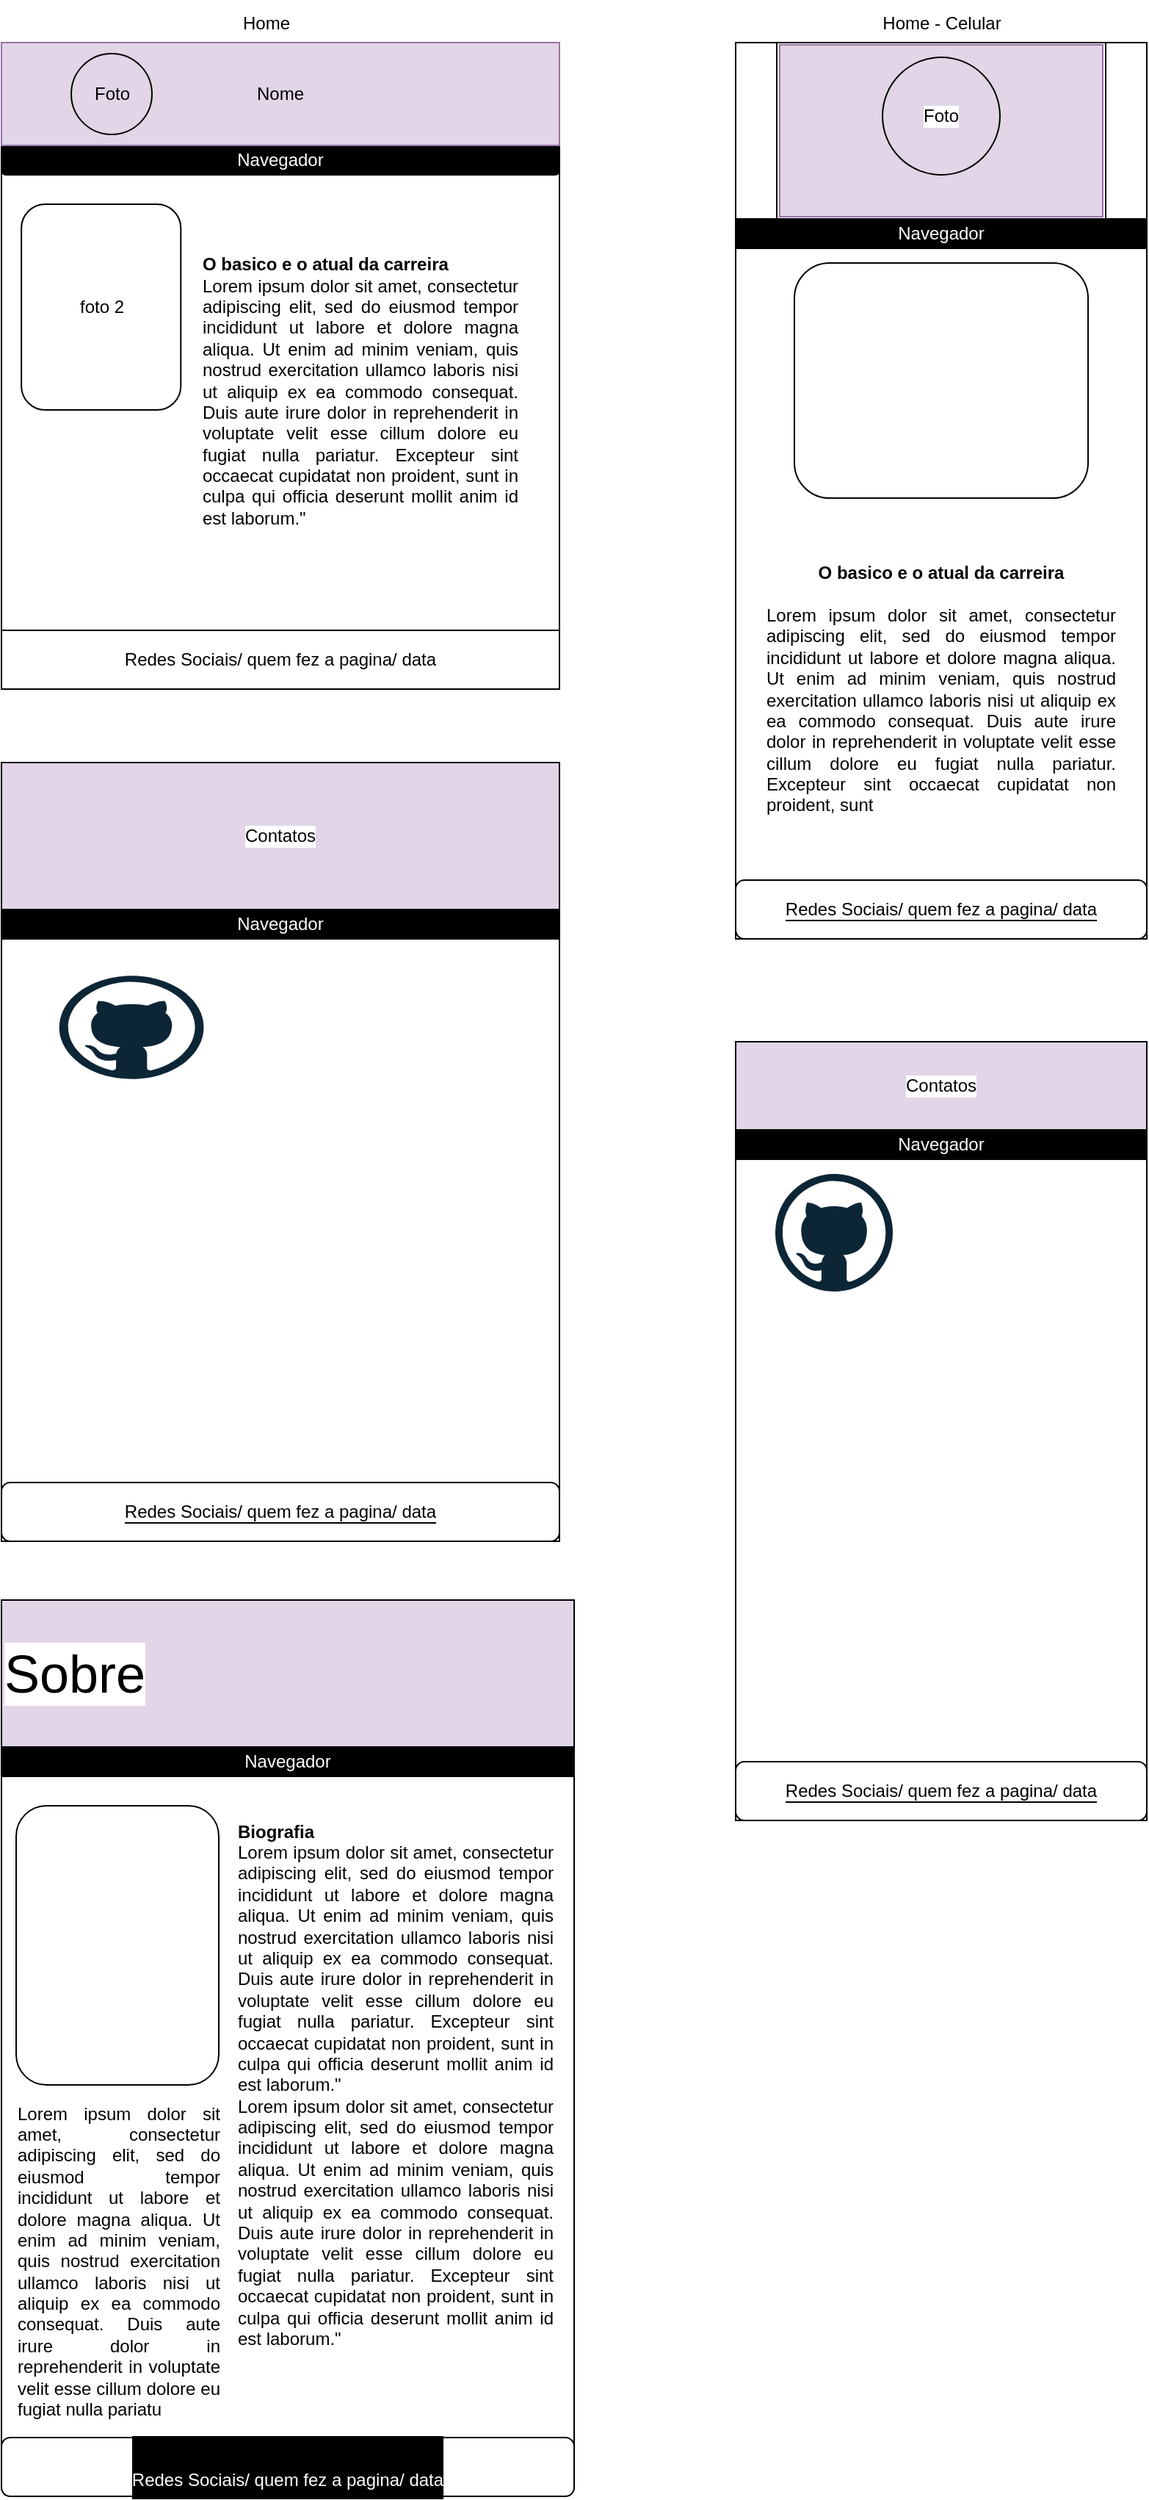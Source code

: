 <mxfile version="20.8.23" type="github"><diagram name="Página-1" id="rpdafAWeXL-NQUSYVQ4w"><mxGraphModel dx="1195" dy="657" grid="1" gridSize="10" guides="1" tooltips="1" connect="1" arrows="1" fold="1" page="1" pageScale="1" pageWidth="827" pageHeight="1169" math="0" shadow="0"><root><mxCell id="0"/><mxCell id="1" parent="0"/><mxCell id="2FCOKBEHhPyQ00szPP0Y-9" value="Ho" style="group" vertex="1" connectable="0" parent="1"><mxGeometry y="40" width="380" height="440" as="geometry"/></mxCell><mxCell id="2FCOKBEHhPyQ00szPP0Y-2" value="" style="rounded=0;whiteSpace=wrap;html=1;" vertex="1" parent="2FCOKBEHhPyQ00szPP0Y-9"><mxGeometry width="380" height="440" as="geometry"/></mxCell><mxCell id="2FCOKBEHhPyQ00szPP0Y-3" value="&lt;font color=&quot;#ffffff&quot;&gt;Navegador&lt;/font&gt;" style="rounded=1;whiteSpace=wrap;html=1;gradientColor=none;fillColor=#000000;" vertex="1" parent="2FCOKBEHhPyQ00szPP0Y-9"><mxGeometry y="70" width="380" height="20" as="geometry"/></mxCell><mxCell id="2FCOKBEHhPyQ00szPP0Y-4" value="Nome" style="rounded=0;whiteSpace=wrap;html=1;fillColor=#e1d5e7;strokeColor=#9673a6;" vertex="1" parent="2FCOKBEHhPyQ00szPP0Y-9"><mxGeometry width="380" height="70" as="geometry"/></mxCell><mxCell id="2FCOKBEHhPyQ00szPP0Y-5" value="foto 2" style="rounded=1;whiteSpace=wrap;html=1;strokeColor=#000000;fillColor=none;gradientColor=none;" vertex="1" parent="2FCOKBEHhPyQ00szPP0Y-9"><mxGeometry x="13.571" y="110" width="108.571" height="140" as="geometry"/></mxCell><mxCell id="2FCOKBEHhPyQ00szPP0Y-6" value="&lt;div style=&quot;text-align: justify;&quot;&gt;&lt;span style=&quot;background-color: initial;&quot;&gt;&lt;br&gt;&lt;/span&gt;&lt;/div&gt;&lt;div style=&quot;text-align: justify;&quot;&gt;&lt;span style=&quot;background-color: initial;&quot;&gt;&lt;b&gt;O basico e o atual da carreira&lt;/b&gt;&lt;/span&gt;&lt;/div&gt;&lt;div style=&quot;text-align: justify;&quot;&gt;&lt;span style=&quot;background-color: initial;&quot;&gt;Lorem ipsum dolor sit amet, consectetur adipiscing elit, sed do eiusmod tempor incididunt ut labore et dolore magna aliqua. Ut enim ad minim veniam, quis nostrud exercitation ullamco laboris nisi ut aliquip ex ea commodo consequat. Duis aute irure dolor in reprehenderit in voluptate velit esse cillum dolore eu fugiat nulla pariatur. Excepteur sint occaecat cupidatat non proident, sunt in culpa qui officia deserunt mollit anim id est laborum.&quot;&lt;/span&gt;&lt;/div&gt;" style="rounded=0;whiteSpace=wrap;html=1;strokeColor=none;fillColor=none;gradientColor=none;" vertex="1" parent="2FCOKBEHhPyQ00szPP0Y-9"><mxGeometry x="135.714" y="200" width="217.143" height="60" as="geometry"/></mxCell><mxCell id="2FCOKBEHhPyQ00szPP0Y-7" value="Foto" style="ellipse;whiteSpace=wrap;html=1;aspect=fixed;strokeColor=#000000;fillColor=none;gradientColor=none;" vertex="1" parent="2FCOKBEHhPyQ00szPP0Y-9"><mxGeometry x="47.5" y="7.5" width="55" height="55" as="geometry"/></mxCell><mxCell id="2FCOKBEHhPyQ00szPP0Y-8" value="Redes Sociais/ quem fez a pagina/ data" style="rounded=0;whiteSpace=wrap;html=1;strokeColor=#000000;fillColor=none;gradientColor=none;" vertex="1" parent="2FCOKBEHhPyQ00szPP0Y-9"><mxGeometry y="400" width="380" height="40" as="geometry"/></mxCell><mxCell id="2FCOKBEHhPyQ00szPP0Y-10" value="&lt;font color=&quot;#000000&quot;&gt;Home&lt;/font&gt;" style="text;html=1;align=center;verticalAlign=middle;resizable=0;points=[];autosize=1;strokeColor=none;fillColor=none;fontColor=#FFFFFF;" vertex="1" parent="1"><mxGeometry x="150" y="11.5" width="60" height="30" as="geometry"/></mxCell><mxCell id="2FCOKBEHhPyQ00szPP0Y-37" value="Home - Celular" style="text;html=1;align=center;verticalAlign=middle;resizable=0;points=[];autosize=1;strokeColor=none;fillColor=none;fontColor=#000000;" vertex="1" parent="1"><mxGeometry x="590" y="11.5" width="100" height="30" as="geometry"/></mxCell><mxCell id="2FCOKBEHhPyQ00szPP0Y-69" value="" style="group" vertex="1" connectable="0" parent="1"><mxGeometry x="500" y="720" width="280" height="530" as="geometry"/></mxCell><mxCell id="2FCOKBEHhPyQ00szPP0Y-66" value="" style="rounded=0;whiteSpace=wrap;html=1;labelBackgroundColor=#FFFFFF;strokeColor=#000000;fontColor=#000000;fillColor=#FFFFFF;gradientColor=none;" vertex="1" parent="2FCOKBEHhPyQ00szPP0Y-69"><mxGeometry width="280" height="530" as="geometry"/></mxCell><mxCell id="2FCOKBEHhPyQ00szPP0Y-57" value="" style="dashed=0;outlineConnect=0;html=1;align=center;labelPosition=center;verticalLabelPosition=bottom;verticalAlign=top;shape=mxgraph.weblogos.github;rounded=0;labelBackgroundColor=#000000;strokeColor=#000000;fontColor=#FFFFFF;fillColor=#FFFFFF;gradientColor=none;" vertex="1" parent="2FCOKBEHhPyQ00szPP0Y-69"><mxGeometry x="27" y="90" width="80" height="80" as="geometry"/></mxCell><mxCell id="2FCOKBEHhPyQ00szPP0Y-58" value="" style="shape=image;html=1;verticalAlign=top;verticalLabelPosition=bottom;labelBackgroundColor=#ffffff;imageAspect=0;aspect=fixed;image=https://cdn3.iconfinder.com/data/icons/social-media-black-white-2/512/BW_Facebook_glyph_svg-128.png;rounded=0;strokeColor=#000000;fontColor=#FFFFFF;fillColor=#FFFFFF;gradientColor=none;" vertex="1" parent="2FCOKBEHhPyQ00szPP0Y-69"><mxGeometry x="28" y="190" width="80" height="80" as="geometry"/></mxCell><mxCell id="2FCOKBEHhPyQ00szPP0Y-59" value="" style="shape=image;html=1;verticalAlign=top;verticalLabelPosition=bottom;labelBackgroundColor=#ffffff;imageAspect=0;aspect=fixed;image=https://cdn1.iconfinder.com/data/icons/social-media-circle-7/512/Circled_Instagram_svg-128.png;rounded=0;strokeColor=#000000;fontColor=#FFFFFF;fillColor=#FFFFFF;gradientColor=none;" vertex="1" parent="2FCOKBEHhPyQ00szPP0Y-69"><mxGeometry x="26" y="290" width="77.75" height="77.75" as="geometry"/></mxCell><mxCell id="2FCOKBEHhPyQ00szPP0Y-60" value="" style="shape=image;html=1;verticalAlign=top;verticalLabelPosition=bottom;labelBackgroundColor=#ffffff;imageAspect=0;aspect=fixed;image=https://cdn4.iconfinder.com/data/icons/picons-social/57/23-whatsapp-128.png;rounded=0;strokeColor=#000000;fontColor=#FFFFFF;fillColor=#FFFFFF;gradientColor=none;" vertex="1" parent="2FCOKBEHhPyQ00szPP0Y-69"><mxGeometry x="181" y="84.75" width="90.5" height="90.5" as="geometry"/></mxCell><mxCell id="2FCOKBEHhPyQ00szPP0Y-61" value="" style="shape=image;html=1;verticalAlign=top;verticalLabelPosition=bottom;labelBackgroundColor=#ffffff;imageAspect=0;aspect=fixed;image=https://cdn2.iconfinder.com/data/icons/social-media-2421/512/Telegram-128.png;rounded=0;strokeColor=#000000;fontColor=#FFFFFF;fillColor=#FFFFFF;gradientColor=none;" vertex="1" parent="2FCOKBEHhPyQ00szPP0Y-69"><mxGeometry x="186" y="190" width="80" height="80" as="geometry"/></mxCell><mxCell id="2FCOKBEHhPyQ00szPP0Y-62" value="" style="shape=image;html=1;verticalAlign=top;verticalLabelPosition=bottom;labelBackgroundColor=#ffffff;imageAspect=0;aspect=fixed;image=https://cdn1.iconfinder.com/data/icons/social-media-circle-7/512/Circled_Linkedin_svg-128.png;rounded=0;strokeColor=#000000;fontColor=#FFFFFF;fillColor=#FFFFFF;gradientColor=none;" vertex="1" parent="2FCOKBEHhPyQ00szPP0Y-69"><mxGeometry x="186" y="292.75" width="80" height="80" as="geometry"/></mxCell><mxCell id="2FCOKBEHhPyQ00szPP0Y-63" value="" style="shape=image;html=1;verticalAlign=top;verticalLabelPosition=bottom;labelBackgroundColor=#ffffff;imageAspect=0;aspect=fixed;image=https://cdn1.iconfinder.com/data/icons/ionicons-fill-vol-2/512/logo-discord-128.png;rounded=0;strokeColor=#000000;fontColor=#FFFFFF;fillColor=#FFFFFF;gradientColor=none;" vertex="1" parent="2FCOKBEHhPyQ00szPP0Y-69"><mxGeometry x="27" y="400" width="78" height="78" as="geometry"/></mxCell><mxCell id="2FCOKBEHhPyQ00szPP0Y-64" value="" style="shape=image;html=1;verticalAlign=top;verticalLabelPosition=bottom;labelBackgroundColor=#ffffff;imageAspect=0;aspect=fixed;image=https://cdn0.iconfinder.com/data/icons/phosphor-fill-vol-3/256/microsoft-teams-logo-fill-128.png;rounded=0;strokeColor=#000000;fontColor=#FFFFFF;fillColor=#FFFFFF;gradientColor=none;" vertex="1" parent="2FCOKBEHhPyQ00szPP0Y-69"><mxGeometry x="186.25" y="400" width="80" height="80" as="geometry"/></mxCell><mxCell id="2FCOKBEHhPyQ00szPP0Y-65" value="&lt;div style=&quot;text-align: justify;&quot;&gt;&lt;span style=&quot;background-color: rgb(255, 255, 255);&quot;&gt;Redes Sociais/ quem fez a pagina/ data&lt;/span&gt;&lt;/div&gt;" style="rounded=1;whiteSpace=wrap;html=1;labelBackgroundColor=#000000;strokeColor=#000000;fontColor=#000000;fillColor=none;gradientColor=none;imageAspect=1;" vertex="1" parent="2FCOKBEHhPyQ00szPP0Y-69"><mxGeometry y="490" width="280" height="40" as="geometry"/></mxCell><mxCell id="2FCOKBEHhPyQ00szPP0Y-67" value="Contatos" style="rounded=0;whiteSpace=wrap;html=1;labelBackgroundColor=#FFFFFF;strokeColor=#000000;fontColor=#000000;fillColor=#E1D5E7;gradientColor=none;" vertex="1" parent="2FCOKBEHhPyQ00szPP0Y-69"><mxGeometry width="280" height="60" as="geometry"/></mxCell><mxCell id="2FCOKBEHhPyQ00szPP0Y-68" value="&lt;div style=&quot;text-align: justify;&quot;&gt;&lt;span style=&quot;background-color: rgb(0, 0, 0);&quot;&gt;&lt;font color=&quot;#ffffff&quot;&gt;Navegador&lt;/font&gt;&lt;/span&gt;&lt;/div&gt;" style="rounded=0;whiteSpace=wrap;html=1;labelBackgroundColor=#000000;strokeColor=#000000;fontColor=#000000;fillColor=#000000;gradientColor=none;" vertex="1" parent="2FCOKBEHhPyQ00szPP0Y-69"><mxGeometry y="60" width="280" height="20" as="geometry"/></mxCell><mxCell id="2FCOKBEHhPyQ00szPP0Y-80" value="" style="group" vertex="1" connectable="0" parent="1"><mxGeometry y="530" width="380" height="530" as="geometry"/></mxCell><mxCell id="2FCOKBEHhPyQ00szPP0Y-39" value="" style="rounded=0;whiteSpace=wrap;html=1;labelBackgroundColor=#FFFFFF;strokeColor=#000000;fontColor=#000000;fillColor=#FFFFFF;gradientColor=none;" vertex="1" parent="2FCOKBEHhPyQ00szPP0Y-80"><mxGeometry width="380" height="530" as="geometry"/></mxCell><mxCell id="2FCOKBEHhPyQ00szPP0Y-40" value="Contatos" style="rounded=0;whiteSpace=wrap;html=1;labelBackgroundColor=#FFFFFF;strokeColor=#000000;fontColor=#000000;fillColor=#E1D5E7;gradientColor=none;" vertex="1" parent="2FCOKBEHhPyQ00szPP0Y-80"><mxGeometry width="380" height="100" as="geometry"/></mxCell><mxCell id="2FCOKBEHhPyQ00szPP0Y-44" value="&lt;div style=&quot;text-align: justify;&quot;&gt;&lt;span style=&quot;background-color: rgb(0, 0, 0);&quot;&gt;&lt;font color=&quot;#ffffff&quot;&gt;Navegador&lt;/font&gt;&lt;/span&gt;&lt;/div&gt;" style="rounded=0;whiteSpace=wrap;html=1;labelBackgroundColor=#000000;strokeColor=#000000;fontColor=#000000;fillColor=#000000;gradientColor=none;" vertex="1" parent="2FCOKBEHhPyQ00szPP0Y-80"><mxGeometry y="100" width="380" height="20" as="geometry"/></mxCell><mxCell id="2FCOKBEHhPyQ00szPP0Y-45" value="" style="dashed=0;outlineConnect=0;html=1;align=center;labelPosition=center;verticalLabelPosition=bottom;verticalAlign=top;shape=mxgraph.weblogos.github;rounded=0;labelBackgroundColor=#000000;strokeColor=#000000;fontColor=#FFFFFF;fillColor=#FFFFFF;gradientColor=none;" vertex="1" parent="2FCOKBEHhPyQ00szPP0Y-80"><mxGeometry x="39.357" y="145.12" width="98.393" height="70.25" as="geometry"/></mxCell><mxCell id="2FCOKBEHhPyQ00szPP0Y-46" value="" style="shape=image;html=1;verticalAlign=top;verticalLabelPosition=bottom;labelBackgroundColor=#ffffff;imageAspect=0;aspect=fixed;image=https://cdn3.iconfinder.com/data/icons/social-media-black-white-2/512/BW_Facebook_glyph_svg-128.png;rounded=0;strokeColor=#000000;fontColor=#FFFFFF;fillColor=#FFFFFF;gradientColor=none;" vertex="1" parent="2FCOKBEHhPyQ00szPP0Y-80"><mxGeometry x="49.536" y="225" width="65" height="65" as="geometry"/></mxCell><mxCell id="2FCOKBEHhPyQ00szPP0Y-47" value="" style="shape=image;html=1;verticalAlign=top;verticalLabelPosition=bottom;labelBackgroundColor=#ffffff;imageAspect=0;aspect=fixed;image=https://cdn1.iconfinder.com/data/icons/social-media-circle-7/512/Circled_Instagram_svg-128.png;rounded=0;strokeColor=#000000;fontColor=#FFFFFF;fillColor=#FFFFFF;gradientColor=none;" vertex="1" parent="2FCOKBEHhPyQ00szPP0Y-80"><mxGeometry x="46.143" y="310" width="70" height="70" as="geometry"/></mxCell><mxCell id="2FCOKBEHhPyQ00szPP0Y-48" value="" style="shape=image;html=1;verticalAlign=top;verticalLabelPosition=bottom;labelBackgroundColor=#ffffff;imageAspect=0;aspect=fixed;image=https://cdn4.iconfinder.com/data/icons/picons-social/57/23-whatsapp-128.png;rounded=0;strokeColor=#000000;fontColor=#FFFFFF;fillColor=#FFFFFF;gradientColor=none;" vertex="1" parent="2FCOKBEHhPyQ00szPP0Y-80"><mxGeometry x="237.5" y="140" width="80.5" height="80.5" as="geometry"/></mxCell><mxCell id="2FCOKBEHhPyQ00szPP0Y-49" value="" style="shape=image;html=1;verticalAlign=top;verticalLabelPosition=bottom;labelBackgroundColor=#ffffff;imageAspect=0;aspect=fixed;image=https://cdn2.iconfinder.com/data/icons/social-media-2421/512/Telegram-128.png;rounded=0;strokeColor=#000000;fontColor=#FFFFFF;fillColor=#FFFFFF;gradientColor=none;" vertex="1" parent="2FCOKBEHhPyQ00szPP0Y-80"><mxGeometry x="244.286" y="225" width="70.5" height="70.5" as="geometry"/></mxCell><mxCell id="2FCOKBEHhPyQ00szPP0Y-50" value="" style="shape=image;html=1;verticalAlign=top;verticalLabelPosition=bottom;labelBackgroundColor=#ffffff;imageAspect=0;aspect=fixed;image=https://cdn1.iconfinder.com/data/icons/social-media-circle-7/512/Circled_Linkedin_svg-128.png;rounded=0;strokeColor=#000000;fontColor=#FFFFFF;fillColor=#FFFFFF;gradientColor=none;" vertex="1" parent="2FCOKBEHhPyQ00szPP0Y-80"><mxGeometry x="244.286" y="310" width="70.5" height="70.5" as="geometry"/></mxCell><mxCell id="2FCOKBEHhPyQ00szPP0Y-52" value="" style="shape=image;html=1;verticalAlign=top;verticalLabelPosition=bottom;labelBackgroundColor=#ffffff;imageAspect=0;aspect=fixed;image=https://cdn1.iconfinder.com/data/icons/ionicons-fill-vol-2/512/logo-discord-128.png;rounded=0;strokeColor=#000000;fontColor=#FFFFFF;fillColor=#FFFFFF;gradientColor=none;" vertex="1" parent="2FCOKBEHhPyQ00szPP0Y-80"><mxGeometry x="35.625" y="390" width="78" height="78" as="geometry"/></mxCell><mxCell id="2FCOKBEHhPyQ00szPP0Y-53" value="" style="shape=image;html=1;verticalAlign=top;verticalLabelPosition=bottom;labelBackgroundColor=#ffffff;imageAspect=0;aspect=fixed;image=https://cdn0.iconfinder.com/data/icons/phosphor-fill-vol-3/256/microsoft-teams-logo-fill-128.png;rounded=0;strokeColor=#000000;fontColor=#FFFFFF;fillColor=#FFFFFF;gradientColor=none;" vertex="1" parent="2FCOKBEHhPyQ00szPP0Y-80"><mxGeometry x="242.752" y="390" width="72.75" height="72.75" as="geometry"/></mxCell><mxCell id="2FCOKBEHhPyQ00szPP0Y-56" value="&lt;div style=&quot;text-align: justify;&quot;&gt;&lt;span style=&quot;background-color: rgb(255, 255, 255);&quot;&gt;Redes Sociais/ quem fez a pagina/ data&lt;/span&gt;&lt;/div&gt;" style="rounded=1;whiteSpace=wrap;html=1;labelBackgroundColor=#000000;strokeColor=#000000;fontColor=#000000;fillColor=none;gradientColor=none;imageAspect=1;" vertex="1" parent="2FCOKBEHhPyQ00szPP0Y-80"><mxGeometry y="490" width="380" height="40" as="geometry"/></mxCell><mxCell id="2FCOKBEHhPyQ00szPP0Y-81" value="" style="group" vertex="1" connectable="0" parent="1"><mxGeometry y="1100" width="390" height="600" as="geometry"/></mxCell><mxCell id="2FCOKBEHhPyQ00szPP0Y-77" value="" style="rounded=0;whiteSpace=wrap;html=1;labelBackgroundColor=#000000;strokeColor=#000000;fontColor=#FFFFFF;fillColor=#FFFFFF;gradientColor=none;" vertex="1" parent="2FCOKBEHhPyQ00szPP0Y-81"><mxGeometry width="390" height="600" as="geometry"/></mxCell><mxCell id="2FCOKBEHhPyQ00szPP0Y-78" value="&lt;font style=&quot;font-size: 36px;&quot;&gt;Sobre&lt;/font&gt;" style="rounded=0;whiteSpace=wrap;html=1;labelBackgroundColor=#FFFFFF;strokeColor=#000000;fontColor=#000000;fillColor=#E1D5E7;gradientColor=none;align=left;" vertex="1" parent="2FCOKBEHhPyQ00szPP0Y-81"><mxGeometry width="390" height="100" as="geometry"/></mxCell><mxCell id="2FCOKBEHhPyQ00szPP0Y-79" value="&lt;div style=&quot;text-align: justify;&quot;&gt;&lt;span style=&quot;background-color: rgb(0, 0, 0);&quot;&gt;&lt;font color=&quot;#ffffff&quot;&gt;Navegador&lt;/font&gt;&lt;/span&gt;&lt;/div&gt;" style="rounded=0;whiteSpace=wrap;html=1;labelBackgroundColor=#000000;strokeColor=#000000;fontColor=#000000;fillColor=#000000;gradientColor=none;" vertex="1" parent="2FCOKBEHhPyQ00szPP0Y-81"><mxGeometry y="100" width="390" height="20" as="geometry"/></mxCell><mxCell id="2FCOKBEHhPyQ00szPP0Y-82" value="" style="rounded=1;whiteSpace=wrap;html=1;labelBackgroundColor=#000000;strokeColor=#000000;fontSize=36;fontColor=#FFFFFF;fillColor=#FFFFFF;gradientColor=none;" vertex="1" parent="2FCOKBEHhPyQ00szPP0Y-81"><mxGeometry x="10" y="140" width="138" height="190" as="geometry"/></mxCell><mxCell id="2FCOKBEHhPyQ00szPP0Y-83" value="&lt;div style=&quot;text-align: justify;&quot;&gt;&lt;span style=&quot;background-color: initial;&quot;&gt;&lt;b&gt;Biografia&lt;/b&gt;&lt;/span&gt;&lt;br&gt;&lt;/div&gt;&lt;div style=&quot;text-align: justify;&quot;&gt;&lt;span style=&quot;background-color: initial;&quot;&gt;Lorem ipsum dolor sit amet, consectetur adipiscing elit, sed do eiusmod tempor incididunt ut labore et dolore magna aliqua. Ut enim ad minim veniam, quis nostrud exercitation ullamco laboris nisi ut aliquip ex ea commodo consequat. Duis aute irure dolor in reprehenderit in voluptate velit esse cillum dolore eu fugiat nulla pariatur. Excepteur sint occaecat cupidatat non proident, sunt in culpa qui officia deserunt mollit anim id est laborum.&quot;&lt;/span&gt;&lt;/div&gt;&lt;div style=&quot;text-align: justify;&quot;&gt;&lt;span style=&quot;background-color: initial;&quot;&gt;Lorem ipsum dolor sit amet, consectetur adipiscing elit, sed do eiusmod tempor incididunt ut labore et dolore magna aliqua. Ut enim ad minim veniam, quis nostrud exercitation ullamco laboris nisi ut aliquip ex ea commodo consequat. Duis aute irure dolor in reprehenderit in voluptate velit esse cillum dolore eu fugiat nulla pariatur. Excepteur sint occaecat cupidatat non proident, sunt in culpa qui officia deserunt mollit anim id est laborum.&quot;&lt;/span&gt;&lt;/div&gt;" style="rounded=0;whiteSpace=wrap;html=1;strokeColor=none;fillColor=none;gradientColor=none;" vertex="1" parent="2FCOKBEHhPyQ00szPP0Y-81"><mxGeometry x="160.004" y="300" width="217.143" height="60" as="geometry"/></mxCell><mxCell id="2FCOKBEHhPyQ00szPP0Y-85" value="&lt;div style=&quot;text-align: justify;&quot;&gt;&lt;span style=&quot;background-color: initial;&quot;&gt;Lorem ipsum dolor sit amet, consectetur adipiscing elit, sed do eiusmod tempor incididunt ut labore et dolore magna aliqua. Ut enim ad minim veniam, quis nostrud exercitation ullamco laboris nisi ut aliquip ex ea commodo consequat. Duis aute irure dolor in reprehenderit in voluptate velit esse cillum dolore eu fugiat nulla pariatu&lt;/span&gt;&lt;/div&gt;" style="rounded=0;whiteSpace=wrap;html=1;strokeColor=none;fillColor=none;gradientColor=none;" vertex="1" parent="2FCOKBEHhPyQ00szPP0Y-81"><mxGeometry x="10" y="420" width="140" height="60" as="geometry"/></mxCell><mxCell id="2FCOKBEHhPyQ00szPP0Y-86" value="&lt;font style=&quot;font-size: 12px;&quot;&gt;Redes Sociais/ quem fez a pagina/ data&lt;/font&gt;" style="rounded=1;whiteSpace=wrap;html=1;labelBackgroundColor=#000000;strokeColor=#000000;fontSize=36;fontColor=#FFFFFF;fillColor=#FFFFFF;gradientColor=none;" vertex="1" parent="1"><mxGeometry y="1670" width="390" height="40" as="geometry"/></mxCell><mxCell id="2FCOKBEHhPyQ00szPP0Y-87" value="" style="group" vertex="1" connectable="0" parent="1"><mxGeometry x="500" y="40" width="280" height="610" as="geometry"/></mxCell><mxCell id="2FCOKBEHhPyQ00szPP0Y-16" value="" style="rounded=0;whiteSpace=wrap;html=1;labelBackgroundColor=#000000;strokeColor=#000000;fontColor=#000000;fillColor=none;gradientColor=none;" vertex="1" parent="2FCOKBEHhPyQ00szPP0Y-87"><mxGeometry width="280" height="610" as="geometry"/></mxCell><mxCell id="2FCOKBEHhPyQ00szPP0Y-35" value="Nome" style="rounded=0;whiteSpace=wrap;html=1;labelBackgroundColor=#E1D5E7;strokeColor=none;fontColor=#000000;fillColor=#E1D5E7;gradientColor=none;" vertex="1" parent="2FCOKBEHhPyQ00szPP0Y-87"><mxGeometry x="85" y="100" width="110" height="13" as="geometry"/></mxCell><mxCell id="2FCOKBEHhPyQ00szPP0Y-76" value="" style="group" vertex="1" connectable="0" parent="2FCOKBEHhPyQ00szPP0Y-87"><mxGeometry width="280" height="610" as="geometry"/></mxCell><mxCell id="2FCOKBEHhPyQ00szPP0Y-17" value="" style="shape=process;whiteSpace=wrap;html=1;backgroundOutline=1;labelBackgroundColor=#000000;strokeColor=#000000;fontColor=#000000;fillColor=none;gradientColor=none;" vertex="1" parent="2FCOKBEHhPyQ00szPP0Y-76"><mxGeometry width="280" height="120" as="geometry"/></mxCell><mxCell id="2FCOKBEHhPyQ00szPP0Y-20" value="" style="rounded=1;whiteSpace=wrap;html=1;labelBackgroundColor=#000000;strokeColor=#000000;fontColor=#000000;fillColor=none;gradientColor=none;" vertex="1" parent="2FCOKBEHhPyQ00szPP0Y-76"><mxGeometry x="40" y="150" width="200" height="160" as="geometry"/></mxCell><mxCell id="2FCOKBEHhPyQ00szPP0Y-21" value="&lt;b&gt;O basico e o atual da carreira&lt;/b&gt;&lt;br&gt;&lt;br&gt;&lt;div style=&quot;text-align: justify;&quot;&gt;&lt;span style=&quot;background-color: initial;&quot;&gt;Lorem ipsum dolor sit amet, consectetur adipiscing elit, sed do eiusmod tempor incididunt ut labore et dolore magna aliqua. Ut enim ad minim veniam, quis nostrud exercitation ullamco laboris nisi ut aliquip ex ea commodo consequat. Duis aute irure dolor in reprehenderit in voluptate velit esse cillum dolore eu fugiat nulla pariatur. Excepteur sint occaecat cupidatat non proident, sunt&amp;nbsp;&lt;/span&gt;&lt;/div&gt;" style="rounded=0;whiteSpace=wrap;html=1;strokeColor=none;fillColor=none;gradientColor=none;" vertex="1" parent="2FCOKBEHhPyQ00szPP0Y-76"><mxGeometry x="20" y="410" width="240" height="60" as="geometry"/></mxCell><mxCell id="2FCOKBEHhPyQ00szPP0Y-30" value="&lt;div style=&quot;text-align: justify;&quot;&gt;&lt;span style=&quot;background-color: rgb(255, 255, 255);&quot;&gt;Redes Sociais/ quem fez a pagina/ data&lt;/span&gt;&lt;/div&gt;" style="rounded=1;whiteSpace=wrap;html=1;labelBackgroundColor=#000000;strokeColor=#000000;fontColor=#000000;fillColor=none;gradientColor=none;imageAspect=1;" vertex="1" parent="2FCOKBEHhPyQ00szPP0Y-76"><mxGeometry y="570" width="280" height="40" as="geometry"/></mxCell><mxCell id="2FCOKBEHhPyQ00szPP0Y-33" value="" style="rounded=0;whiteSpace=wrap;html=1;labelBackgroundColor=#FFFFFF;strokeColor=#9673a6;fillColor=#e1d5e7;" vertex="1" parent="2FCOKBEHhPyQ00szPP0Y-76"><mxGeometry x="30" y="1.5" width="220" height="117" as="geometry"/></mxCell><mxCell id="2FCOKBEHhPyQ00szPP0Y-34" value="Foto" style="ellipse;whiteSpace=wrap;html=1;aspect=fixed;labelBackgroundColor=#FFFFFF;strokeColor=#000000;fontColor=#000000;fillColor=none;gradientColor=none;" vertex="1" parent="2FCOKBEHhPyQ00szPP0Y-76"><mxGeometry x="100" y="10" width="80" height="80" as="geometry"/></mxCell><mxCell id="2FCOKBEHhPyQ00szPP0Y-36" value="&lt;div style=&quot;text-align: justify;&quot;&gt;&lt;span style=&quot;background-color: rgb(0, 0, 0);&quot;&gt;&lt;font color=&quot;#ffffff&quot;&gt;Navegador&lt;/font&gt;&lt;/span&gt;&lt;/div&gt;" style="rounded=0;whiteSpace=wrap;html=1;labelBackgroundColor=#000000;strokeColor=#000000;fontColor=#000000;fillColor=#000000;gradientColor=none;" vertex="1" parent="2FCOKBEHhPyQ00szPP0Y-76"><mxGeometry y="120" width="280" height="20" as="geometry"/></mxCell></root></mxGraphModel></diagram></mxfile>